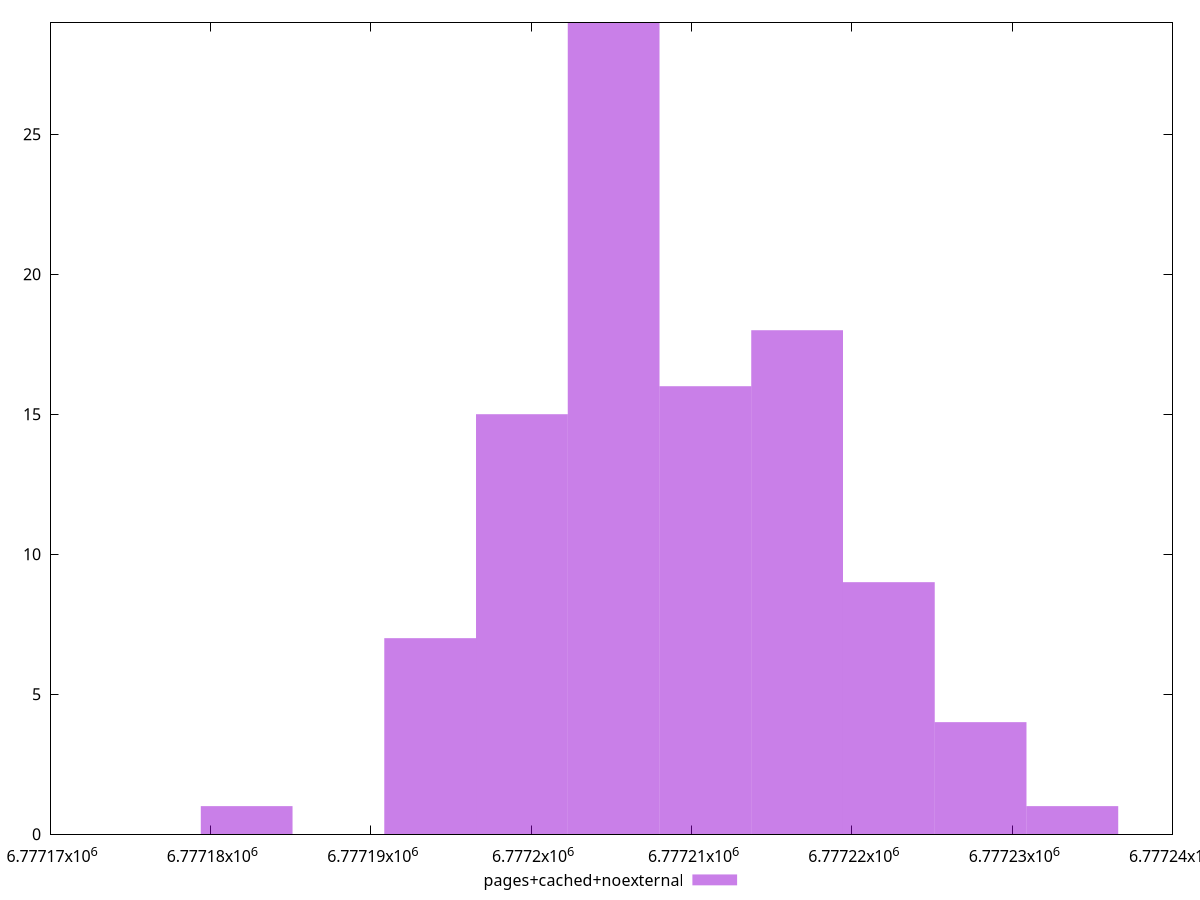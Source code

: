 $_pagesCachedNoexternal <<EOF
6777216.591134156 18
6777193.706342614 7
6777222.312332042 9
6777205.148738385 29
6777199.4275405 15
6777210.869936271 16
6777228.033529927 4
6777233.7547278125 1
6777182.263946843 1
EOF
set key outside below
set terminal pngcairo
set output "report_00005_2020-11-02T22-26-11.212Z/total-byte-weight/pages+cached+noexternal//raw_hist.png"
set yrange [0:29]
set boxwidth 5.721197885439697
set style fill transparent solid 0.5 noborder
plot $_pagesCachedNoexternal title "pages+cached+noexternal" with boxes ,